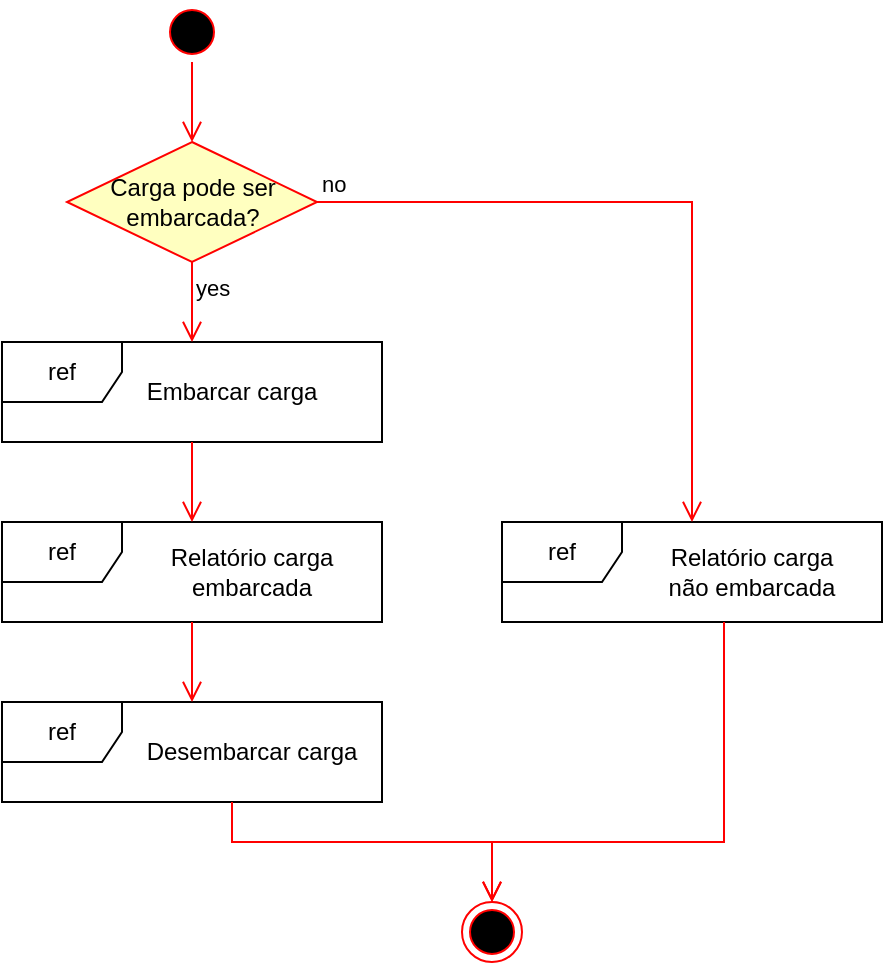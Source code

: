 <mxfile version="20.6.2" type="device"><diagram id="VOiBP9YrZJqyxfc_KXY5" name="Página-1"><mxGraphModel dx="868" dy="530" grid="1" gridSize="10" guides="1" tooltips="1" connect="1" arrows="1" fold="1" page="1" pageScale="1" pageWidth="827" pageHeight="1169" math="0" shadow="0"><root><mxCell id="0"/><mxCell id="1" parent="0"/><mxCell id="uktZdlEKJQglxj1vjUCy-1" value="ref" style="shape=umlFrame;whiteSpace=wrap;html=1;" parent="1" vertex="1"><mxGeometry x="240" y="190" width="190" height="50" as="geometry"/></mxCell><mxCell id="uktZdlEKJQglxj1vjUCy-2" value="Embarcar carga" style="text;html=1;strokeColor=none;fillColor=none;align=center;verticalAlign=middle;whiteSpace=wrap;rounded=0;" parent="1" vertex="1"><mxGeometry x="310" y="200" width="90" height="30" as="geometry"/></mxCell><mxCell id="uktZdlEKJQglxj1vjUCy-3" value="ref" style="shape=umlFrame;whiteSpace=wrap;html=1;" parent="1" vertex="1"><mxGeometry x="240" y="280" width="190" height="50" as="geometry"/></mxCell><mxCell id="uktZdlEKJQglxj1vjUCy-4" value="ref" style="shape=umlFrame;whiteSpace=wrap;html=1;" parent="1" vertex="1"><mxGeometry x="240" y="370" width="190" height="50" as="geometry"/></mxCell><mxCell id="uktZdlEKJQglxj1vjUCy-5" value="Relatório carga embarcada" style="text;html=1;strokeColor=none;fillColor=none;align=center;verticalAlign=middle;whiteSpace=wrap;rounded=0;" parent="1" vertex="1"><mxGeometry x="320" y="290" width="90" height="30" as="geometry"/></mxCell><mxCell id="uktZdlEKJQglxj1vjUCy-6" value="Desembarcar carga" style="text;html=1;strokeColor=none;fillColor=none;align=center;verticalAlign=middle;whiteSpace=wrap;rounded=0;" parent="1" vertex="1"><mxGeometry x="310" y="380" width="110" height="30" as="geometry"/></mxCell><mxCell id="uktZdlEKJQglxj1vjUCy-7" value="" style="ellipse;html=1;shape=startState;fillColor=#000000;strokeColor=#ff0000;" parent="1" vertex="1"><mxGeometry x="320" y="20" width="30" height="30" as="geometry"/></mxCell><mxCell id="uktZdlEKJQglxj1vjUCy-8" value="" style="edgeStyle=orthogonalEdgeStyle;html=1;verticalAlign=bottom;endArrow=open;endSize=8;strokeColor=#ff0000;rounded=0;entryX=0.5;entryY=0;entryDx=0;entryDy=0;" parent="1" source="uktZdlEKJQglxj1vjUCy-7" target="0aNIPqZsuotT8B4U0NU4-1" edge="1"><mxGeometry relative="1" as="geometry"><mxPoint x="330" y="90" as="targetPoint"/></mxGeometry></mxCell><mxCell id="uktZdlEKJQglxj1vjUCy-21" value="" style="edgeStyle=orthogonalEdgeStyle;html=1;verticalAlign=bottom;endArrow=open;endSize=8;strokeColor=#ff0000;rounded=0;" parent="1" source="uktZdlEKJQglxj1vjUCy-3" target="uktZdlEKJQglxj1vjUCy-4" edge="1"><mxGeometry relative="1" as="geometry"><mxPoint x="350" y="660" as="targetPoint"/><mxPoint x="585" y="730" as="sourcePoint"/></mxGeometry></mxCell><mxCell id="uktZdlEKJQglxj1vjUCy-23" value="" style="ellipse;html=1;shape=endState;fillColor=#000000;strokeColor=#ff0000;" parent="1" vertex="1"><mxGeometry x="470" y="470" width="30" height="30" as="geometry"/></mxCell><mxCell id="uktZdlEKJQglxj1vjUCy-26" value="" style="edgeStyle=orthogonalEdgeStyle;html=1;verticalAlign=bottom;endArrow=open;endSize=8;strokeColor=#ff0000;rounded=0;" parent="1" source="uktZdlEKJQglxj1vjUCy-4" target="uktZdlEKJQglxj1vjUCy-23" edge="1"><mxGeometry relative="1" as="geometry"><mxPoint x="415" y="650" as="targetPoint"/><mxPoint x="330" y="600" as="sourcePoint"/><Array as="points"><mxPoint x="355" y="440"/><mxPoint x="485" y="440"/></Array></mxGeometry></mxCell><mxCell id="E8udoFAGfbftuK3s9Q_q-2" value="ref" style="shape=umlFrame;whiteSpace=wrap;html=1;" parent="1" vertex="1"><mxGeometry x="490" y="280" width="190" height="50" as="geometry"/></mxCell><mxCell id="E8udoFAGfbftuK3s9Q_q-3" value="Relatório carga não embarcada" style="text;html=1;strokeColor=none;fillColor=none;align=center;verticalAlign=middle;whiteSpace=wrap;rounded=0;" parent="1" vertex="1"><mxGeometry x="570" y="290" width="90" height="30" as="geometry"/></mxCell><mxCell id="E8udoFAGfbftuK3s9Q_q-7" value="" style="edgeStyle=orthogonalEdgeStyle;html=1;verticalAlign=bottom;endArrow=open;endSize=8;strokeColor=#ff0000;rounded=0;" parent="1" target="uktZdlEKJQglxj1vjUCy-3" edge="1" source="uktZdlEKJQglxj1vjUCy-1"><mxGeometry relative="1" as="geometry"><mxPoint x="335" y="280" as="targetPoint"/><mxPoint x="360" y="240" as="sourcePoint"/></mxGeometry></mxCell><mxCell id="E8udoFAGfbftuK3s9Q_q-9" value="" style="edgeStyle=orthogonalEdgeStyle;html=1;verticalAlign=bottom;endArrow=open;endSize=8;strokeColor=#ff0000;rounded=0;" parent="1" source="E8udoFAGfbftuK3s9Q_q-2" target="uktZdlEKJQglxj1vjUCy-23" edge="1"><mxGeometry relative="1" as="geometry"><mxPoint x="358.04" y="519" as="targetPoint"/><mxPoint x="358.04" y="464" as="sourcePoint"/><Array as="points"><mxPoint x="601" y="440"/><mxPoint x="485" y="440"/></Array></mxGeometry></mxCell><mxCell id="0aNIPqZsuotT8B4U0NU4-1" value="Carga pode ser embarcada?" style="rhombus;whiteSpace=wrap;html=1;fillColor=#ffffc0;strokeColor=#ff0000;" vertex="1" parent="1"><mxGeometry x="272.5" y="90" width="125" height="60" as="geometry"/></mxCell><mxCell id="0aNIPqZsuotT8B4U0NU4-2" value="no" style="edgeStyle=orthogonalEdgeStyle;html=1;align=left;verticalAlign=bottom;endArrow=open;endSize=8;strokeColor=#ff0000;rounded=0;" edge="1" source="0aNIPqZsuotT8B4U0NU4-1" parent="1" target="E8udoFAGfbftuK3s9Q_q-2"><mxGeometry x="-1" relative="1" as="geometry"><mxPoint x="500" y="110" as="targetPoint"/></mxGeometry></mxCell><mxCell id="0aNIPqZsuotT8B4U0NU4-3" value="yes" style="edgeStyle=orthogonalEdgeStyle;html=1;align=left;verticalAlign=top;endArrow=open;endSize=8;strokeColor=#ff0000;rounded=0;" edge="1" source="0aNIPqZsuotT8B4U0NU4-1" parent="1" target="uktZdlEKJQglxj1vjUCy-1"><mxGeometry x="-1" relative="1" as="geometry"><mxPoint x="360" y="190" as="targetPoint"/></mxGeometry></mxCell></root></mxGraphModel></diagram></mxfile>